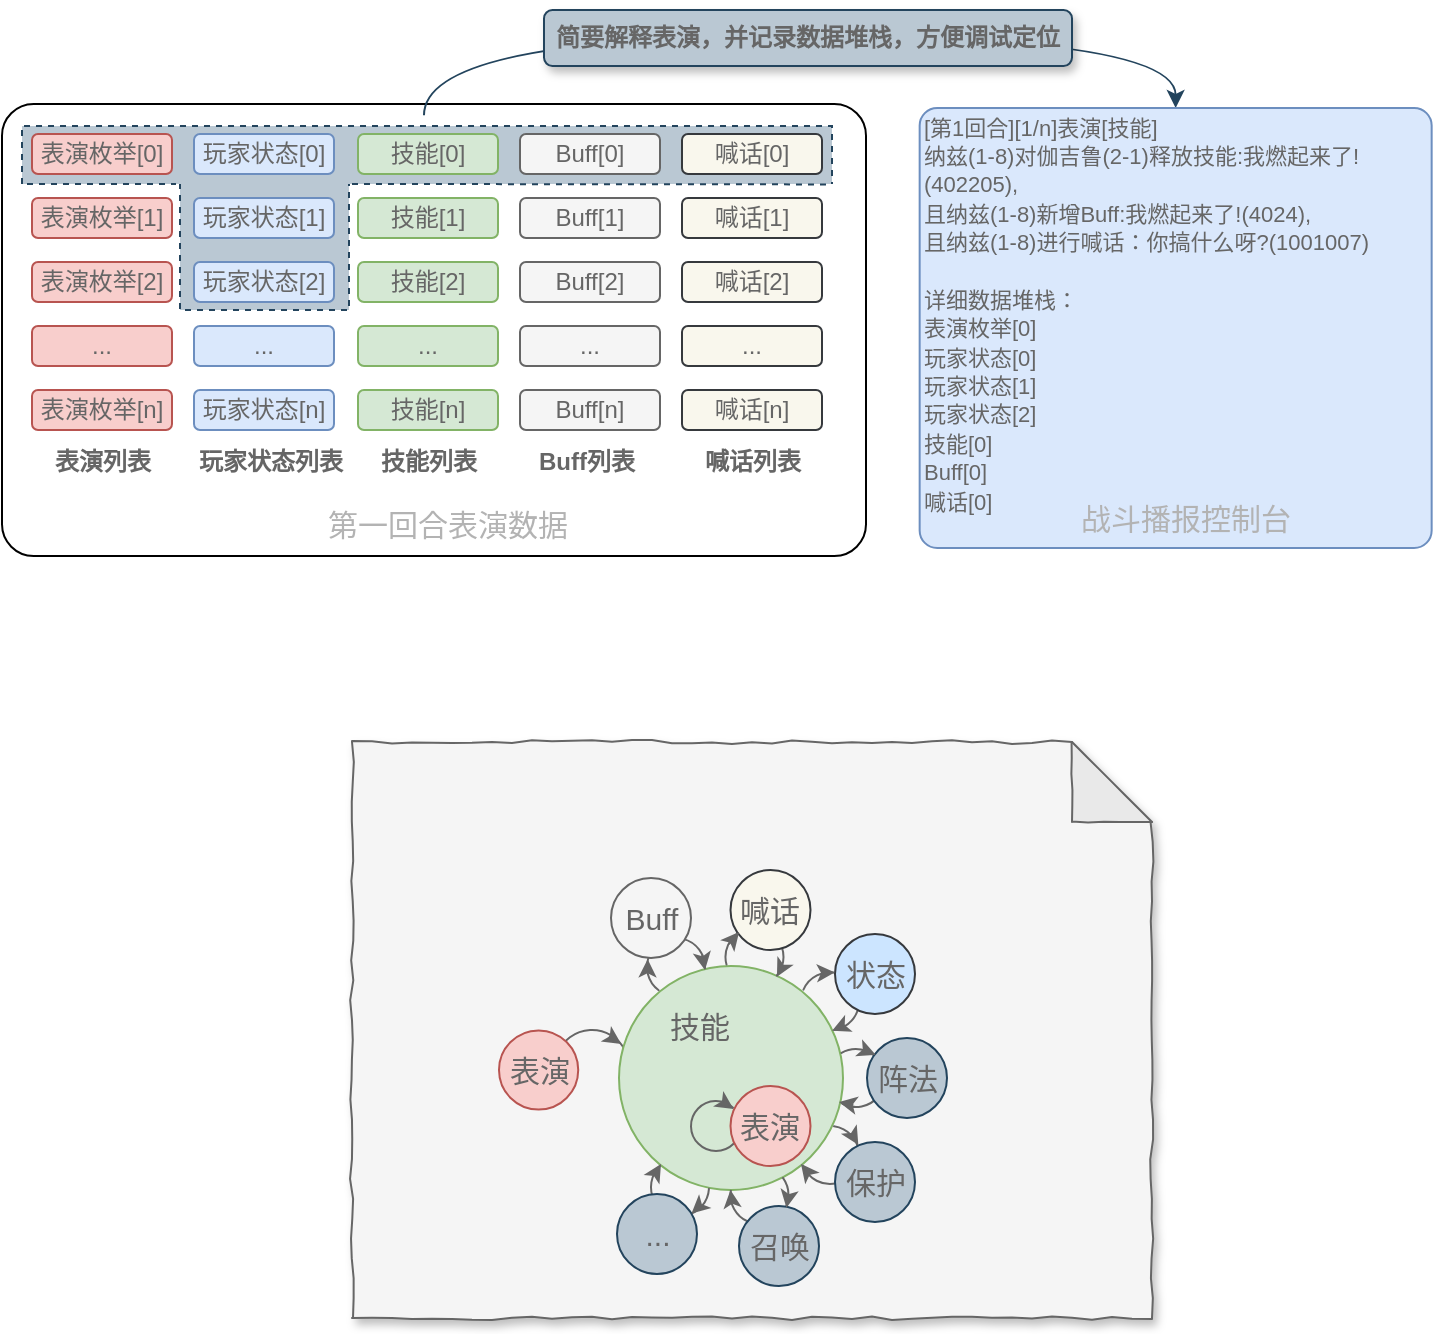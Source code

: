 <mxfile version="12.4.2" type="github" pages="1">
  <diagram id="CppMuLXEz-YhtIaLtme5" name="第 1 页">
    <mxGraphModel dx="1185" dy="621" grid="1" gridSize="4" guides="1" tooltips="1" connect="1" arrows="1" fold="1" page="1" pageScale="1" pageWidth="827" pageHeight="1169" math="0" shadow="0">
      <root>
        <mxCell id="0"/>
        <mxCell id="1" parent="0"/>
        <mxCell id="Hk4CvYtxmgZ1zVNIYbQp-71" value="" style="rounded=1;whiteSpace=wrap;html=1;comic=0;labelBackgroundColor=none;fontSize=13;arcSize=7;fillColor=none;shadow=0;" vertex="1" parent="1">
          <mxGeometry x="105" y="345" width="432" height="226" as="geometry"/>
        </mxCell>
        <mxCell id="Hk4CvYtxmgZ1zVNIYbQp-50" value="" style="shape=partialRectangle;verticalLabelPosition=bottom;verticalAlign=top;html=1;shape=mxgraph.basic.rect;fillColor2=none;strokeWidth=1;size=20;indent=5;dashed=1;comic=0;labelBackgroundColor=none;fillColor=#bac8d3;fontSize=13;strokeColor=#23445d;top=0;" vertex="1" parent="1">
          <mxGeometry x="194" y="383" width="84.5" height="65" as="geometry"/>
        </mxCell>
        <mxCell id="Hk4CvYtxmgZ1zVNIYbQp-47" value="" style="shape=partialRectangle;verticalLabelPosition=bottom;verticalAlign=top;html=1;shape=mxgraph.basic.rect;fillColor2=none;strokeWidth=1;size=20;indent=5;dashed=1;comic=0;labelBackgroundColor=none;fillColor=#bac8d3;fontSize=13;strokeColor=#23445d;bottom=0;" vertex="1" parent="1">
          <mxGeometry x="115" y="356" width="405" height="29" as="geometry"/>
        </mxCell>
        <mxCell id="Hk4CvYtxmgZ1zVNIYbQp-3" value="&lt;font color=&quot;#666666&quot;&gt;表演枚举[0]&lt;/font&gt;" style="rounded=1;whiteSpace=wrap;html=1;fillColor=#f8cecc;strokeColor=#b85450;" vertex="1" parent="1">
          <mxGeometry x="120" y="360" width="70" height="20" as="geometry"/>
        </mxCell>
        <mxCell id="Hk4CvYtxmgZ1zVNIYbQp-8" value="&lt;font color=&quot;#666666&quot;&gt;表演枚举[1]&lt;/font&gt;" style="rounded=1;whiteSpace=wrap;html=1;fillColor=#f8cecc;strokeColor=#b85450;" vertex="1" parent="1">
          <mxGeometry x="120" y="392" width="70" height="20" as="geometry"/>
        </mxCell>
        <mxCell id="Hk4CvYtxmgZ1zVNIYbQp-9" value="&lt;font color=&quot;#666666&quot;&gt;表演枚举[2]&lt;/font&gt;" style="rounded=1;whiteSpace=wrap;html=1;fillColor=#f8cecc;strokeColor=#b85450;" vertex="1" parent="1">
          <mxGeometry x="120" y="424" width="70" height="20" as="geometry"/>
        </mxCell>
        <mxCell id="Hk4CvYtxmgZ1zVNIYbQp-10" value="&lt;font color=&quot;#666666&quot;&gt;...&lt;/font&gt;" style="rounded=1;whiteSpace=wrap;html=1;fillColor=#f8cecc;strokeColor=#b85450;" vertex="1" parent="1">
          <mxGeometry x="120" y="456" width="70" height="20" as="geometry"/>
        </mxCell>
        <mxCell id="Hk4CvYtxmgZ1zVNIYbQp-11" value="&lt;font color=&quot;#666666&quot;&gt;玩家状态[0]&lt;/font&gt;" style="rounded=1;whiteSpace=wrap;html=1;fillColor=#dae8fc;strokeColor=#6c8ebf;" vertex="1" parent="1">
          <mxGeometry x="201" y="360" width="70" height="20" as="geometry"/>
        </mxCell>
        <mxCell id="Hk4CvYtxmgZ1zVNIYbQp-12" value="&lt;font color=&quot;#666666&quot;&gt;玩家状态[1]&lt;/font&gt;" style="rounded=1;whiteSpace=wrap;html=1;fillColor=#dae8fc;strokeColor=#6c8ebf;" vertex="1" parent="1">
          <mxGeometry x="201.0" y="392" width="70" height="20" as="geometry"/>
        </mxCell>
        <mxCell id="Hk4CvYtxmgZ1zVNIYbQp-13" value="&lt;font color=&quot;#666666&quot;&gt;玩家状态[2]&lt;/font&gt;" style="rounded=1;whiteSpace=wrap;html=1;fillColor=#dae8fc;strokeColor=#6c8ebf;" vertex="1" parent="1">
          <mxGeometry x="201.0" y="424" width="70" height="20" as="geometry"/>
        </mxCell>
        <mxCell id="Hk4CvYtxmgZ1zVNIYbQp-14" value="&lt;font color=&quot;#666666&quot;&gt;...&lt;/font&gt;" style="rounded=1;whiteSpace=wrap;html=1;fillColor=#dae8fc;strokeColor=#6c8ebf;" vertex="1" parent="1">
          <mxGeometry x="201.0" y="456" width="70" height="20" as="geometry"/>
        </mxCell>
        <mxCell id="Hk4CvYtxmgZ1zVNIYbQp-15" value="&lt;font color=&quot;#666666&quot;&gt;玩家状态[n]&lt;/font&gt;" style="rounded=1;whiteSpace=wrap;html=1;fillColor=#dae8fc;strokeColor=#6c8ebf;" vertex="1" parent="1">
          <mxGeometry x="201.0" y="488" width="70" height="20" as="geometry"/>
        </mxCell>
        <mxCell id="Hk4CvYtxmgZ1zVNIYbQp-16" value="&lt;font color=&quot;#666666&quot;&gt;表演枚举[n]&lt;br&gt;&lt;/font&gt;" style="rounded=1;whiteSpace=wrap;html=1;fillColor=#f8cecc;strokeColor=#b85450;" vertex="1" parent="1">
          <mxGeometry x="120" y="488" width="70" height="20" as="geometry"/>
        </mxCell>
        <mxCell id="Hk4CvYtxmgZ1zVNIYbQp-17" value="&lt;font color=&quot;#666666&quot;&gt;表演列表&lt;/font&gt;" style="text;html=1;strokeColor=none;fillColor=none;align=center;verticalAlign=middle;whiteSpace=wrap;rounded=0;comic=0;labelBorderColor=none;labelBackgroundColor=none;fontStyle=1" vertex="1" parent="1">
          <mxGeometry x="117.5" y="514" width="75" height="20" as="geometry"/>
        </mxCell>
        <mxCell id="Hk4CvYtxmgZ1zVNIYbQp-18" value="&lt;font color=&quot;#666666&quot;&gt;玩家状态列表&lt;/font&gt;" style="text;html=1;strokeColor=none;fillColor=none;align=center;verticalAlign=middle;whiteSpace=wrap;rounded=0;fontStyle=1" vertex="1" parent="1">
          <mxGeometry x="197.5" y="514" width="82.5" height="20" as="geometry"/>
        </mxCell>
        <mxCell id="Hk4CvYtxmgZ1zVNIYbQp-19" value="&lt;font color=&quot;#666666&quot;&gt;技能[0]&lt;/font&gt;" style="rounded=1;whiteSpace=wrap;html=1;fillColor=#d5e8d4;strokeColor=#82b366;" vertex="1" parent="1">
          <mxGeometry x="283" y="360" width="70" height="20" as="geometry"/>
        </mxCell>
        <mxCell id="Hk4CvYtxmgZ1zVNIYbQp-20" value="&lt;font color=&quot;#666666&quot;&gt;技能[1]&lt;/font&gt;" style="rounded=1;whiteSpace=wrap;html=1;fillColor=#d5e8d4;strokeColor=#82b366;" vertex="1" parent="1">
          <mxGeometry x="283.0" y="392" width="70" height="20" as="geometry"/>
        </mxCell>
        <mxCell id="Hk4CvYtxmgZ1zVNIYbQp-21" value="&lt;font color=&quot;#666666&quot;&gt;技能[2]&lt;/font&gt;" style="rounded=1;whiteSpace=wrap;html=1;fillColor=#d5e8d4;strokeColor=#82b366;" vertex="1" parent="1">
          <mxGeometry x="283.0" y="424" width="70" height="20" as="geometry"/>
        </mxCell>
        <mxCell id="Hk4CvYtxmgZ1zVNIYbQp-22" value="&lt;font color=&quot;#666666&quot;&gt;...&lt;/font&gt;" style="rounded=1;whiteSpace=wrap;html=1;fillColor=#d5e8d4;strokeColor=#82b366;" vertex="1" parent="1">
          <mxGeometry x="283.0" y="456" width="70" height="20" as="geometry"/>
        </mxCell>
        <mxCell id="Hk4CvYtxmgZ1zVNIYbQp-23" value="&lt;font color=&quot;#666666&quot;&gt;技能[n]&lt;/font&gt;" style="rounded=1;whiteSpace=wrap;html=1;fillColor=#d5e8d4;strokeColor=#82b366;" vertex="1" parent="1">
          <mxGeometry x="283.0" y="488" width="70" height="20" as="geometry"/>
        </mxCell>
        <mxCell id="Hk4CvYtxmgZ1zVNIYbQp-24" value="&lt;font color=&quot;#666666&quot;&gt;技能列表&lt;/font&gt;" style="text;html=1;strokeColor=none;fillColor=none;align=center;verticalAlign=middle;whiteSpace=wrap;rounded=0;fontStyle=1" vertex="1" parent="1">
          <mxGeometry x="276.75" y="514" width="82.5" height="20" as="geometry"/>
        </mxCell>
        <mxCell id="Hk4CvYtxmgZ1zVNIYbQp-26" value="&lt;font color=&quot;#666666&quot;&gt;Buff[0]&lt;/font&gt;" style="rounded=1;whiteSpace=wrap;html=1;fillColor=#f5f5f5;strokeColor=#666666;fontColor=#333333;" vertex="1" parent="1">
          <mxGeometry x="364" y="360" width="70" height="20" as="geometry"/>
        </mxCell>
        <mxCell id="Hk4CvYtxmgZ1zVNIYbQp-27" value="&lt;font color=&quot;#666666&quot;&gt;Buff[1]&lt;/font&gt;" style="rounded=1;whiteSpace=wrap;html=1;fillColor=#f5f5f5;strokeColor=#666666;fontColor=#333333;" vertex="1" parent="1">
          <mxGeometry x="364.0" y="392" width="70" height="20" as="geometry"/>
        </mxCell>
        <mxCell id="Hk4CvYtxmgZ1zVNIYbQp-28" value="&lt;font color=&quot;#666666&quot;&gt;Buff[2]&lt;/font&gt;" style="rounded=1;whiteSpace=wrap;html=1;fillColor=#f5f5f5;strokeColor=#666666;fontColor=#333333;" vertex="1" parent="1">
          <mxGeometry x="364.0" y="424" width="70" height="20" as="geometry"/>
        </mxCell>
        <mxCell id="Hk4CvYtxmgZ1zVNIYbQp-29" value="&lt;font color=&quot;#666666&quot;&gt;...&lt;/font&gt;" style="rounded=1;whiteSpace=wrap;html=1;fillColor=#f5f5f5;strokeColor=#666666;fontColor=#333333;" vertex="1" parent="1">
          <mxGeometry x="364.0" y="456" width="70" height="20" as="geometry"/>
        </mxCell>
        <mxCell id="Hk4CvYtxmgZ1zVNIYbQp-30" value="&lt;font color=&quot;#666666&quot;&gt;Buff[n]&lt;/font&gt;" style="rounded=1;whiteSpace=wrap;html=1;fillColor=#f5f5f5;strokeColor=#666666;fontColor=#333333;" vertex="1" parent="1">
          <mxGeometry x="364.0" y="488" width="70" height="20" as="geometry"/>
        </mxCell>
        <mxCell id="Hk4CvYtxmgZ1zVNIYbQp-31" value="&lt;font color=&quot;#666666&quot;&gt;Buff列表&lt;/font&gt;" style="text;html=1;strokeColor=none;fillColor=none;align=center;verticalAlign=middle;whiteSpace=wrap;rounded=0;fontStyle=1" vertex="1" parent="1">
          <mxGeometry x="356.25" y="514" width="82.5" height="20" as="geometry"/>
        </mxCell>
        <mxCell id="Hk4CvYtxmgZ1zVNIYbQp-35" value="&lt;font color=&quot;#666666&quot;&gt;喊话[0]&lt;/font&gt;" style="rounded=1;whiteSpace=wrap;html=1;fillColor=#f9f7ed;strokeColor=#36393d;" vertex="1" parent="1">
          <mxGeometry x="445" y="360" width="70" height="20" as="geometry"/>
        </mxCell>
        <mxCell id="Hk4CvYtxmgZ1zVNIYbQp-36" value="&lt;font color=&quot;#666666&quot;&gt;喊话[1]&lt;/font&gt;" style="rounded=1;whiteSpace=wrap;html=1;fillColor=#f9f7ed;strokeColor=#36393d;" vertex="1" parent="1">
          <mxGeometry x="445" y="392" width="70" height="20" as="geometry"/>
        </mxCell>
        <mxCell id="Hk4CvYtxmgZ1zVNIYbQp-37" value="&lt;font color=&quot;#666666&quot;&gt;喊话[2]&lt;/font&gt;" style="rounded=1;whiteSpace=wrap;html=1;fillColor=#f9f7ed;strokeColor=#36393d;" vertex="1" parent="1">
          <mxGeometry x="445" y="424" width="70" height="20" as="geometry"/>
        </mxCell>
        <mxCell id="Hk4CvYtxmgZ1zVNIYbQp-38" value="&lt;font color=&quot;#666666&quot;&gt;...&lt;/font&gt;" style="rounded=1;whiteSpace=wrap;html=1;fillColor=#f9f7ed;strokeColor=#36393d;" vertex="1" parent="1">
          <mxGeometry x="445" y="456" width="70" height="20" as="geometry"/>
        </mxCell>
        <mxCell id="Hk4CvYtxmgZ1zVNIYbQp-39" value="&lt;font color=&quot;#666666&quot;&gt;喊话[n]&lt;/font&gt;" style="rounded=1;whiteSpace=wrap;html=1;fillColor=#f9f7ed;strokeColor=#36393d;" vertex="1" parent="1">
          <mxGeometry x="445" y="488" width="70" height="20" as="geometry"/>
        </mxCell>
        <mxCell id="Hk4CvYtxmgZ1zVNIYbQp-40" value="&lt;font color=&quot;#666666&quot;&gt;喊话列表&lt;/font&gt;" style="text;html=1;strokeColor=none;fillColor=none;align=center;verticalAlign=middle;whiteSpace=wrap;rounded=0;fontStyle=1" vertex="1" parent="1">
          <mxGeometry x="438.75" y="514" width="82.5" height="20" as="geometry"/>
        </mxCell>
        <mxCell id="Hk4CvYtxmgZ1zVNIYbQp-70" style="edgeStyle=orthogonalEdgeStyle;curved=1;rounded=0;orthogonalLoop=1;jettySize=auto;html=1;exitX=0.5;exitY=0;exitDx=0;exitDy=0;entryX=0.418;entryY=-0.002;entryDx=0;entryDy=0;entryPerimeter=0;startArrow=classic;startFill=1;endArrow=none;endFill=0;strokeColor=#23445D;fontSize=13;fontColor=#F8CECC;" edge="1" parent="1" source="Hk4CvYtxmgZ1zVNIYbQp-54">
          <mxGeometry relative="1" as="geometry">
            <mxPoint x="315.997" y="350.667" as="targetPoint"/>
            <Array as="points">
              <mxPoint x="691.83" y="311"/>
              <mxPoint x="315.83" y="311"/>
            </Array>
          </mxGeometry>
        </mxCell>
        <mxCell id="Hk4CvYtxmgZ1zVNIYbQp-54" value="&lt;font style=&quot;font-size: 11px&quot;&gt;&lt;font color=&quot;#666666&quot; style=&quot;font-size: 11px&quot;&gt;[第1回合][1/n]表演[技能]&lt;br style=&quot;font-size: 11px&quot;&gt;&lt;div style=&quot;font-size: 11px&quot;&gt;&lt;/div&gt;纳兹(1-8)对伽吉鲁(2-1)释放技能:我燃起来了!(402205),&lt;br style=&quot;font-size: 11px&quot;&gt;且纳兹(1-8)新增Buff:我燃起来了!(4024),&lt;br style=&quot;font-size: 11px&quot;&gt;且纳兹(1-8)进行喊话：你搞什么呀?(1001007)&lt;br&gt;&lt;/font&gt;&lt;/font&gt;&lt;font color=&quot;#666666&quot; style=&quot;font-size: 11px&quot;&gt;&lt;font style=&quot;font-size: 11px&quot;&gt;&lt;br&gt;详细数据堆栈：&lt;br&gt;表演枚举[0]&lt;br&gt;&lt;/font&gt;&lt;/font&gt;&lt;span style=&quot;color: rgb(102 , 102 , 102) ; font-size: 11px&quot;&gt;玩家状态[0]&lt;br&gt;&lt;/span&gt;&lt;span style=&quot;color: rgb(102 , 102 , 102) ; font-size: 11px&quot;&gt;玩家状态[1]&lt;br&gt;&lt;/span&gt;&lt;span style=&quot;color: rgb(102 , 102 , 102) ; font-size: 11px&quot;&gt;玩家状态[2]&lt;br&gt;&lt;/span&gt;&lt;span style=&quot;color: rgb(102 , 102 , 102) ; font-size: 11px&quot;&gt;技能[0]&lt;br&gt;&lt;/span&gt;&lt;span style=&quot;color: rgb(102 , 102 , 102) ; font-size: 11px&quot;&gt;Buff[0]&lt;br&gt;&lt;/span&gt;&lt;span style=&quot;color: rgb(102 , 102 , 102) ; font-size: 11px&quot;&gt;喊话[0]&lt;br&gt;&lt;/span&gt;&lt;font color=&quot;#666666&quot; style=&quot;font-size: 11px&quot;&gt;&lt;br&gt;&lt;/font&gt;" style="text;html=1;align=left;verticalAlign=middle;whiteSpace=wrap;rounded=1;shadow=0;comic=0;glass=0;fillColor=#dae8fc;strokeColor=#6c8ebf;arcSize=4;" vertex="1" parent="1">
          <mxGeometry x="563.83" y="347" width="256" height="220" as="geometry"/>
        </mxCell>
        <mxCell id="Hk4CvYtxmgZ1zVNIYbQp-59" value="" style="endArrow=none;dashed=1;html=1;fontSize=13;fontColor=#F8CECC;strokeColor=#23445D;" edge="1" parent="1">
          <mxGeometry width="50" height="50" relative="1" as="geometry">
            <mxPoint x="117.5" y="385" as="sourcePoint"/>
            <mxPoint x="192" y="385" as="targetPoint"/>
          </mxGeometry>
        </mxCell>
        <mxCell id="Hk4CvYtxmgZ1zVNIYbQp-60" value="" style="endArrow=none;dashed=1;html=1;fontSize=13;fontColor=#F8CECC;strokeColor=#23445D;entryX=0.997;entryY=1.007;entryDx=0;entryDy=0;entryPerimeter=0;" edge="1" parent="1" target="Hk4CvYtxmgZ1zVNIYbQp-47">
          <mxGeometry width="50" height="50" relative="1" as="geometry">
            <mxPoint x="280" y="385" as="sourcePoint"/>
            <mxPoint x="354.5" y="385" as="targetPoint"/>
          </mxGeometry>
        </mxCell>
        <mxCell id="Hk4CvYtxmgZ1zVNIYbQp-62" value="&lt;font color=&quot;#666666&quot;&gt;简要解释表演，并&lt;/font&gt;&lt;span style=&quot;color: rgb(102 , 102 , 102)&quot;&gt;记录数据堆栈，方便调试定位&lt;/span&gt;" style="text;html=1;align=center;verticalAlign=middle;whiteSpace=wrap;rounded=1;shadow=1;comic=0;glass=0;fillColor=#bac8d3;strokeColor=#23445d;fontStyle=1" vertex="1" parent="1">
          <mxGeometry x="376" y="298" width="264" height="28" as="geometry"/>
        </mxCell>
        <mxCell id="Hk4CvYtxmgZ1zVNIYbQp-65" value="&lt;p style=&quot;font-size: 15px;&quot;&gt;&lt;font style=&quot;font-size: 15px;&quot; color=&quot;#b3b3b3&quot;&gt;战斗播报控制台&lt;/font&gt;&lt;/p&gt;" style="text;html=1;strokeColor=none;fillColor=none;align=center;verticalAlign=middle;whiteSpace=wrap;rounded=0;comic=0;fontSize=15;" vertex="1" parent="1">
          <mxGeometry x="577" y="542" width="240" height="20" as="geometry"/>
        </mxCell>
        <mxCell id="Hk4CvYtxmgZ1zVNIYbQp-73" value="&lt;p style=&quot;font-size: 15px;&quot;&gt;&lt;font style=&quot;font-size: 15px;&quot; color=&quot;#b3b3b3&quot;&gt;第一回合表演数据&lt;/font&gt;&lt;/p&gt;" style="text;html=1;strokeColor=none;fillColor=none;align=center;verticalAlign=middle;whiteSpace=wrap;rounded=0;comic=0;fontSize=15;" vertex="1" parent="1">
          <mxGeometry x="208" y="545" width="240" height="20" as="geometry"/>
        </mxCell>
        <mxCell id="Hk4CvYtxmgZ1zVNIYbQp-82" value="" style="shape=note;whiteSpace=wrap;html=1;backgroundOutline=1;darkOpacity=0.05;shadow=1;comic=1;labelBackgroundColor=none;strokeColor=#666666;fillColor=#f5f5f5;fontSize=15;fontColor=#333333;align=center;size=40;" vertex="1" parent="1">
          <mxGeometry x="280" y="664" width="400" height="288" as="geometry"/>
        </mxCell>
        <mxCell id="Hk4CvYtxmgZ1zVNIYbQp-143" value="" style="group" vertex="1" connectable="0" parent="1">
          <mxGeometry x="353.5" y="728" width="224" height="208" as="geometry"/>
        </mxCell>
        <mxCell id="Hk4CvYtxmgZ1zVNIYbQp-95" value="" style="endArrow=classic;html=1;strokeColor=#666666;fontSize=15;fontColor=#F8CECC;" edge="1" parent="Hk4CvYtxmgZ1zVNIYbQp-143">
          <mxGeometry width="50" height="50" relative="1" as="geometry">
            <mxPoint x="55.11" y="83" as="sourcePoint"/>
            <mxPoint x="61.11" y="87" as="targetPoint"/>
          </mxGeometry>
        </mxCell>
        <mxCell id="Hk4CvYtxmgZ1zVNIYbQp-96" value="" style="verticalLabelPosition=bottom;verticalAlign=top;html=1;shape=mxgraph.basic.arc;startAngle=0.805;endAngle=0.178;shadow=0;comic=1;labelBackgroundColor=none;strokeColor=#666666;fillColor=none;fontSize=15;fontColor=#F8CECC;align=center;" vertex="1" parent="Hk4CvYtxmgZ1zVNIYbQp-143">
          <mxGeometry x="28" y="80" width="37" height="37" as="geometry"/>
        </mxCell>
        <mxCell id="Hk4CvYtxmgZ1zVNIYbQp-84" value="&lt;font color=&quot;#666666&quot;&gt;表演&lt;/font&gt;" style="ellipse;whiteSpace=wrap;html=1;aspect=fixed;shadow=0;comic=1;labelBackgroundColor=none;strokeColor=#b85450;fillColor=#f8cecc;fontSize=15;align=center;" vertex="1" parent="Hk4CvYtxmgZ1zVNIYbQp-143">
          <mxGeometry y="80.19" width="39.61" height="39.61" as="geometry"/>
        </mxCell>
        <mxCell id="Hk4CvYtxmgZ1zVNIYbQp-85" value="" style="ellipse;whiteSpace=wrap;html=1;aspect=fixed;shadow=0;comic=1;labelBackgroundColor=none;strokeColor=#82b366;fillColor=#d5e8d4;fontSize=15;align=center;" vertex="1" parent="Hk4CvYtxmgZ1zVNIYbQp-143">
          <mxGeometry x="60" y="48" width="112" height="112" as="geometry"/>
        </mxCell>
        <mxCell id="Hk4CvYtxmgZ1zVNIYbQp-100" value="&lt;font color=&quot;#666666&quot;&gt;技能&lt;/font&gt;" style="text;html=1;strokeColor=none;fillColor=none;align=center;verticalAlign=middle;whiteSpace=wrap;rounded=0;shadow=0;comic=1;labelBackgroundColor=none;fontSize=15;fontColor=#F8CECC;" vertex="1" parent="Hk4CvYtxmgZ1zVNIYbQp-143">
          <mxGeometry x="80" y="68" width="40" height="20" as="geometry"/>
        </mxCell>
        <mxCell id="Hk4CvYtxmgZ1zVNIYbQp-102" value="" style="verticalLabelPosition=bottom;verticalAlign=top;html=1;shape=mxgraph.basic.arc;startAngle=0.376;endAngle=0.119;shadow=0;comic=1;labelBackgroundColor=none;strokeColor=#666666;fillColor=none;fontSize=15;fontColor=#F8CECC;align=center;" vertex="1" parent="Hk4CvYtxmgZ1zVNIYbQp-143">
          <mxGeometry x="96" y="115.5" width="25" height="25" as="geometry"/>
        </mxCell>
        <mxCell id="Hk4CvYtxmgZ1zVNIYbQp-101" value="&lt;font color=&quot;#666666&quot;&gt;表演&lt;/font&gt;" style="ellipse;whiteSpace=wrap;html=1;aspect=fixed;shadow=0;comic=1;labelBackgroundColor=none;strokeColor=#b85450;fillColor=#f8cecc;fontSize=15;align=center;" vertex="1" parent="Hk4CvYtxmgZ1zVNIYbQp-143">
          <mxGeometry x="115.75" y="108" width="40" height="40" as="geometry"/>
        </mxCell>
        <mxCell id="Hk4CvYtxmgZ1zVNIYbQp-103" value="" style="endArrow=classic;html=1;strokeColor=#666666;fontSize=15;fontColor=#F8CECC;endFill=1;" edge="1" parent="Hk4CvYtxmgZ1zVNIYbQp-143">
          <mxGeometry width="50" height="50" relative="1" as="geometry">
            <mxPoint x="111.25" y="115.5" as="sourcePoint"/>
            <mxPoint x="117.25" y="119.5" as="targetPoint"/>
          </mxGeometry>
        </mxCell>
        <mxCell id="Hk4CvYtxmgZ1zVNIYbQp-116" value="" style="verticalLabelPosition=bottom;verticalAlign=top;html=1;shape=mxgraph.basic.arc;startAngle=0.917;endAngle=0.579;shadow=0;comic=1;labelBackgroundColor=none;strokeColor=#666666;fillColor=none;fontSize=15;fontColor=#F8CECC;align=center;" vertex="1" parent="Hk4CvYtxmgZ1zVNIYbQp-143">
          <mxGeometry x="164" y="89.5" width="29" height="29" as="geometry"/>
        </mxCell>
        <mxCell id="Hk4CvYtxmgZ1zVNIYbQp-108" value="&lt;font color=&quot;#666666&quot;&gt;阵法&lt;/font&gt;" style="ellipse;whiteSpace=wrap;html=1;aspect=fixed;shadow=0;comic=1;labelBackgroundColor=none;fontSize=15;align=center;fillColor=#bac8d3;strokeColor=#23445d;" vertex="1" parent="Hk4CvYtxmgZ1zVNIYbQp-143">
          <mxGeometry x="184" y="84" width="40" height="40" as="geometry"/>
        </mxCell>
        <mxCell id="Hk4CvYtxmgZ1zVNIYbQp-118" value="" style="verticalLabelPosition=bottom;verticalAlign=top;html=1;shape=mxgraph.basic.arc;startAngle=0.022;endAngle=0.687;shadow=0;comic=1;labelBackgroundColor=none;strokeColor=#666666;fillColor=none;fontSize=15;fontColor=#F8CECC;align=center;" vertex="1" parent="Hk4CvYtxmgZ1zVNIYbQp-143">
          <mxGeometry x="151" y="128" width="29" height="29" as="geometry"/>
        </mxCell>
        <mxCell id="Hk4CvYtxmgZ1zVNIYbQp-110" value="&lt;font color=&quot;#666666&quot;&gt;保护&lt;/font&gt;" style="ellipse;whiteSpace=wrap;html=1;aspect=fixed;shadow=0;comic=1;labelBackgroundColor=none;strokeColor=#23445d;fillColor=#bac8d3;fontSize=15;align=center;" vertex="1" parent="Hk4CvYtxmgZ1zVNIYbQp-143">
          <mxGeometry x="168" y="136" width="40" height="40" as="geometry"/>
        </mxCell>
        <mxCell id="Hk4CvYtxmgZ1zVNIYbQp-119" value="" style="verticalLabelPosition=bottom;verticalAlign=top;html=1;shape=mxgraph.basic.arc;startAngle=0.15;endAngle=0.774;shadow=0;comic=1;labelBackgroundColor=none;strokeColor=#666666;fillColor=none;fontSize=15;fontColor=#F8CECC;align=center;" vertex="1" parent="Hk4CvYtxmgZ1zVNIYbQp-143">
          <mxGeometry x="115.75" y="148" width="29" height="29" as="geometry"/>
        </mxCell>
        <mxCell id="Hk4CvYtxmgZ1zVNIYbQp-111" value="&lt;font color=&quot;#666666&quot;&gt;召唤&lt;/font&gt;" style="ellipse;whiteSpace=wrap;html=1;aspect=fixed;shadow=0;comic=1;labelBackgroundColor=none;strokeColor=#23445d;fillColor=#bac8d3;fontSize=15;align=center;" vertex="1" parent="Hk4CvYtxmgZ1zVNIYbQp-143">
          <mxGeometry x="120" y="168" width="40" height="40" as="geometry"/>
        </mxCell>
        <mxCell id="Hk4CvYtxmgZ1zVNIYbQp-120" value="" style="verticalLabelPosition=bottom;verticalAlign=top;html=1;shape=mxgraph.basic.arc;startAngle=0.26;endAngle=0.879;shadow=0;comic=1;labelBackgroundColor=none;strokeColor=#666666;fillColor=none;fontSize=15;fontColor=#F8CECC;align=center;" vertex="1" parent="Hk4CvYtxmgZ1zVNIYbQp-143">
          <mxGeometry x="76" y="144" width="29" height="29" as="geometry"/>
        </mxCell>
        <mxCell id="Hk4CvYtxmgZ1zVNIYbQp-112" value="&lt;font color=&quot;#666666&quot;&gt;...&lt;/font&gt;" style="ellipse;whiteSpace=wrap;html=1;aspect=fixed;shadow=0;comic=1;labelBackgroundColor=none;strokeColor=#23445d;fillColor=#bac8d3;fontSize=15;align=center;" vertex="1" parent="Hk4CvYtxmgZ1zVNIYbQp-143">
          <mxGeometry x="59" y="162" width="40" height="40" as="geometry"/>
        </mxCell>
        <mxCell id="Hk4CvYtxmgZ1zVNIYbQp-121" value="" style="verticalLabelPosition=bottom;verticalAlign=top;html=1;shape=mxgraph.basic.arc;startAngle=0.816;endAngle=0.476;shadow=0;comic=1;labelBackgroundColor=none;strokeColor=#666666;fillColor=none;fontSize=15;fontColor=#F8CECC;align=center;" vertex="1" parent="Hk4CvYtxmgZ1zVNIYbQp-143">
          <mxGeometry x="151" y="51.19" width="29" height="29" as="geometry"/>
        </mxCell>
        <mxCell id="Hk4CvYtxmgZ1zVNIYbQp-109" value="&lt;font color=&quot;#666666&quot;&gt;状态&lt;/font&gt;" style="ellipse;whiteSpace=wrap;html=1;aspect=fixed;shadow=0;comic=1;labelBackgroundColor=none;strokeColor=#36393d;fillColor=#cce5ff;fontSize=15;align=center;" vertex="1" parent="Hk4CvYtxmgZ1zVNIYbQp-143">
          <mxGeometry x="168" y="32" width="40" height="40" as="geometry"/>
        </mxCell>
        <mxCell id="Hk4CvYtxmgZ1zVNIYbQp-122" value="" style="verticalLabelPosition=bottom;verticalAlign=top;html=1;shape=mxgraph.basic.arc;startAngle=0.708;endAngle=0.36;shadow=0;comic=1;labelBackgroundColor=none;strokeColor=#666666;fillColor=none;fontSize=15;fontColor=#F8CECC;align=center;" vertex="1" parent="Hk4CvYtxmgZ1zVNIYbQp-143">
          <mxGeometry x="113.25" y="29" width="29" height="29" as="geometry"/>
        </mxCell>
        <mxCell id="Hk4CvYtxmgZ1zVNIYbQp-105" value="&lt;font color=&quot;#666666&quot;&gt;喊话&lt;/font&gt;" style="ellipse;whiteSpace=wrap;html=1;aspect=fixed;shadow=0;comic=1;labelBackgroundColor=none;strokeColor=#36393d;fillColor=#f9f7ed;fontSize=15;align=center;" vertex="1" parent="Hk4CvYtxmgZ1zVNIYbQp-143">
          <mxGeometry x="115.75" width="40" height="40" as="geometry"/>
        </mxCell>
        <mxCell id="Hk4CvYtxmgZ1zVNIYbQp-123" value="" style="verticalLabelPosition=bottom;verticalAlign=top;html=1;shape=mxgraph.basic.arc;startAngle=0.602;endAngle=0.257;shadow=0;comic=1;labelBackgroundColor=none;strokeColor=#666666;fillColor=none;fontSize=15;fontColor=#F8CECC;align=center;" vertex="1" parent="Hk4CvYtxmgZ1zVNIYbQp-143">
          <mxGeometry x="74" y="34" width="29" height="29" as="geometry"/>
        </mxCell>
        <mxCell id="Hk4CvYtxmgZ1zVNIYbQp-104" value="&lt;font color=&quot;#666666&quot;&gt;Buff&lt;/font&gt;" style="ellipse;whiteSpace=wrap;html=1;aspect=fixed;shadow=0;comic=1;labelBackgroundColor=none;strokeColor=#666666;fillColor=#f5f5f5;fontSize=15;align=center;fontColor=#333333;" vertex="1" parent="Hk4CvYtxmgZ1zVNIYbQp-143">
          <mxGeometry x="56" y="4" width="40" height="40" as="geometry"/>
        </mxCell>
        <mxCell id="Hk4CvYtxmgZ1zVNIYbQp-124" value="" style="endArrow=classic;html=1;strokeColor=#666666;fontSize=15;fontColor=#F8CECC;exitX=0.954;exitY=0.289;exitDx=0;exitDy=0;exitPerimeter=0;" edge="1" parent="Hk4CvYtxmgZ1zVNIYbQp-143">
          <mxGeometry width="50" height="50" relative="1" as="geometry">
            <mxPoint x="101.666" y="42.381" as="sourcePoint"/>
            <mxPoint x="103" y="50" as="targetPoint"/>
          </mxGeometry>
        </mxCell>
        <mxCell id="Hk4CvYtxmgZ1zVNIYbQp-125" value="" style="endArrow=classic;html=1;strokeColor=#666666;fontSize=15;fontColor=#F8CECC;entryX=0.046;entryY=0.367;entryDx=0;entryDy=0;entryPerimeter=0;exitX=0.01;exitY=0.556;exitDx=0;exitDy=0;exitPerimeter=0;" edge="1" parent="Hk4CvYtxmgZ1zVNIYbQp-143" source="Hk4CvYtxmgZ1zVNIYbQp-123">
          <mxGeometry width="50" height="50" relative="1" as="geometry">
            <mxPoint x="73.464" y="49.573" as="sourcePoint"/>
            <mxPoint x="74.334" y="44.643" as="targetPoint"/>
          </mxGeometry>
        </mxCell>
        <mxCell id="Hk4CvYtxmgZ1zVNIYbQp-126" value="" style="endArrow=classic;html=1;strokeColor=#666666;fontSize=15;fontColor=#F8CECC;entryX=0.046;entryY=0.367;entryDx=0;entryDy=0;entryPerimeter=0;exitX=0.024;exitY=0.279;exitDx=0;exitDy=0;exitPerimeter=0;" edge="1" parent="Hk4CvYtxmgZ1zVNIYbQp-143">
          <mxGeometry width="50" height="50" relative="1" as="geometry">
            <mxPoint x="114.946" y="37.091" as="sourcePoint"/>
            <mxPoint x="120.044" y="31.003" as="targetPoint"/>
          </mxGeometry>
        </mxCell>
        <mxCell id="Hk4CvYtxmgZ1zVNIYbQp-127" value="" style="endArrow=classic;html=1;strokeColor=#666666;fontSize=15;fontColor=#F8CECC;exitX=0.989;exitY=0.613;exitDx=0;exitDy=0;exitPerimeter=0;entryX=0.887;entryY=0.806;entryDx=0;entryDy=0;entryPerimeter=0;" edge="1" parent="Hk4CvYtxmgZ1zVNIYbQp-143">
          <mxGeometry width="50" height="50" relative="1" as="geometry">
            <mxPoint x="141.931" y="47.777" as="sourcePoint"/>
            <mxPoint x="138.973" y="53.374" as="targetPoint"/>
          </mxGeometry>
        </mxCell>
        <mxCell id="Hk4CvYtxmgZ1zVNIYbQp-128" value="" style="endArrow=classic;html=1;strokeColor=#666666;fontSize=15;fontColor=#F8CECC;entryX=0.046;entryY=0.367;entryDx=0;entryDy=0;entryPerimeter=0;exitX=0.381;exitY=0.009;exitDx=0;exitDy=0;exitPerimeter=0;" edge="1" parent="Hk4CvYtxmgZ1zVNIYbQp-143" source="Hk4CvYtxmgZ1zVNIYbQp-121">
          <mxGeometry width="50" height="50" relative="1" as="geometry">
            <mxPoint x="162.906" y="57.281" as="sourcePoint"/>
            <mxPoint x="168.004" y="51.193" as="targetPoint"/>
          </mxGeometry>
        </mxCell>
        <mxCell id="Hk4CvYtxmgZ1zVNIYbQp-129" value="" style="endArrow=classic;html=1;strokeColor=#666666;fontSize=15;fontColor=#F8CECC;exitX=0.721;exitY=0.943;exitDx=0;exitDy=0;exitPerimeter=0;entryX=0.57;entryY=1.007;entryDx=0;entryDy=0;entryPerimeter=0;" edge="1" parent="Hk4CvYtxmgZ1zVNIYbQp-143">
          <mxGeometry width="50" height="50" relative="1" as="geometry">
            <mxPoint x="172.909" y="77.537" as="sourcePoint"/>
            <mxPoint x="166.53" y="80.393" as="targetPoint"/>
          </mxGeometry>
        </mxCell>
        <mxCell id="Hk4CvYtxmgZ1zVNIYbQp-130" value="" style="endArrow=classic;html=1;strokeColor=#666666;fontSize=15;fontColor=#F8CECC;entryX=0.083;entryY=0.209;entryDx=0;entryDy=0;entryPerimeter=0;exitX=0.741;exitY=0.073;exitDx=0;exitDy=0;exitPerimeter=0;endFill=1;" edge="1" parent="Hk4CvYtxmgZ1zVNIYbQp-143">
          <mxGeometry width="50" height="50" relative="1" as="geometry">
            <mxPoint x="186.489" y="91.617" as="sourcePoint"/>
            <mxPoint x="188.32" y="92.36" as="targetPoint"/>
          </mxGeometry>
        </mxCell>
        <mxCell id="Hk4CvYtxmgZ1zVNIYbQp-132" value="" style="endArrow=classic;html=1;strokeColor=#666666;fontSize=15;fontColor=#F8CECC;exitX=0.455;exitY=0.963;exitDx=0;exitDy=0;exitPerimeter=0;entryX=0.57;entryY=1.007;entryDx=0;entryDy=0;entryPerimeter=0;" edge="1" parent="Hk4CvYtxmgZ1zVNIYbQp-143" source="Hk4CvYtxmgZ1zVNIYbQp-116">
          <mxGeometry width="50" height="50" relative="1" as="geometry">
            <mxPoint x="178.819" y="117.761" as="sourcePoint"/>
            <mxPoint x="170" y="116.003" as="targetPoint"/>
          </mxGeometry>
        </mxCell>
        <mxCell id="Hk4CvYtxmgZ1zVNIYbQp-133" value="" style="endArrow=classic;html=1;strokeColor=#666666;fontSize=15;fontColor=#F8CECC;entryX=0.988;entryY=0.323;entryDx=0;entryDy=0;entryPerimeter=0;exitX=0.891;exitY=0.161;exitDx=0;exitDy=0;exitPerimeter=0;" edge="1" parent="Hk4CvYtxmgZ1zVNIYbQp-143" source="Hk4CvYtxmgZ1zVNIYbQp-118" target="Hk4CvYtxmgZ1zVNIYbQp-118">
          <mxGeometry width="50" height="50" relative="1" as="geometry">
            <mxPoint x="174.049" y="136.261" as="sourcePoint"/>
            <mxPoint x="180.004" y="136.003" as="targetPoint"/>
          </mxGeometry>
        </mxCell>
        <mxCell id="Hk4CvYtxmgZ1zVNIYbQp-134" value="" style="endArrow=classic;html=1;strokeColor=#666666;fontSize=15;fontColor=#F8CECC;exitX=0.146;exitY=0.874;exitDx=0;exitDy=0;exitPerimeter=0;entryX=0.57;entryY=1.007;entryDx=0;entryDy=0;entryPerimeter=0;" edge="1" parent="Hk4CvYtxmgZ1zVNIYbQp-143">
          <mxGeometry width="50" height="50" relative="1" as="geometry">
            <mxPoint x="155.234" y="152.346" as="sourcePoint"/>
            <mxPoint x="151" y="147.003" as="targetPoint"/>
          </mxGeometry>
        </mxCell>
        <mxCell id="Hk4CvYtxmgZ1zVNIYbQp-135" value="" style="endArrow=classic;html=1;strokeColor=#666666;fontSize=15;fontColor=#F8CECC;exitX=0.741;exitY=0.073;exitDx=0;exitDy=0;exitPerimeter=0;endFill=1;entryX=0.965;entryY=0.687;entryDx=0;entryDy=0;entryPerimeter=0;" edge="1" parent="Hk4CvYtxmgZ1zVNIYbQp-143">
          <mxGeometry width="50" height="50" relative="1" as="geometry">
            <mxPoint x="144.749" y="163.067" as="sourcePoint"/>
            <mxPoint x="143.735" y="168.923" as="targetPoint"/>
          </mxGeometry>
        </mxCell>
        <mxCell id="Hk4CvYtxmgZ1zVNIYbQp-138" value="" style="endArrow=classic;html=1;strokeColor=#666666;fontSize=15;fontColor=#F8CECC;exitX=0.018;exitY=0.569;exitDx=0;exitDy=0;exitPerimeter=0;entryX=0.57;entryY=1.007;entryDx=0;entryDy=0;entryPerimeter=0;" edge="1" parent="Hk4CvYtxmgZ1zVNIYbQp-143" source="Hk4CvYtxmgZ1zVNIYbQp-119">
          <mxGeometry width="50" height="50" relative="1" as="geometry">
            <mxPoint x="119.984" y="165.346" as="sourcePoint"/>
            <mxPoint x="115.75" y="160.003" as="targetPoint"/>
          </mxGeometry>
        </mxCell>
        <mxCell id="Hk4CvYtxmgZ1zVNIYbQp-139" value="" style="endArrow=classic;html=1;strokeColor=#666666;fontSize=15;fontColor=#F8CECC;exitX=0.819;exitY=0.848;exitDx=0;exitDy=0;exitPerimeter=0;endFill=1;entryX=0.932;entryY=0.243;entryDx=0;entryDy=0;entryPerimeter=0;" edge="1" parent="Hk4CvYtxmgZ1zVNIYbQp-143">
          <mxGeometry width="50" height="50" relative="1" as="geometry">
            <mxPoint x="99.751" y="168.592" as="sourcePoint"/>
            <mxPoint x="96.28" y="171.72" as="targetPoint"/>
          </mxGeometry>
        </mxCell>
        <mxCell id="Hk4CvYtxmgZ1zVNIYbQp-140" value="" style="endArrow=classic;html=1;strokeColor=#666666;fontSize=15;fontColor=#F8CECC;exitX=0.05;exitY=0.285;exitDx=0;exitDy=0;exitPerimeter=0;entryX=0.57;entryY=1.007;entryDx=0;entryDy=0;entryPerimeter=0;" edge="1" parent="Hk4CvYtxmgZ1zVNIYbQp-143">
          <mxGeometry width="50" height="50" relative="1" as="geometry">
            <mxPoint x="78.45" y="151.265" as="sourcePoint"/>
            <mxPoint x="81" y="147.003" as="targetPoint"/>
          </mxGeometry>
        </mxCell>
      </root>
    </mxGraphModel>
  </diagram>
</mxfile>
